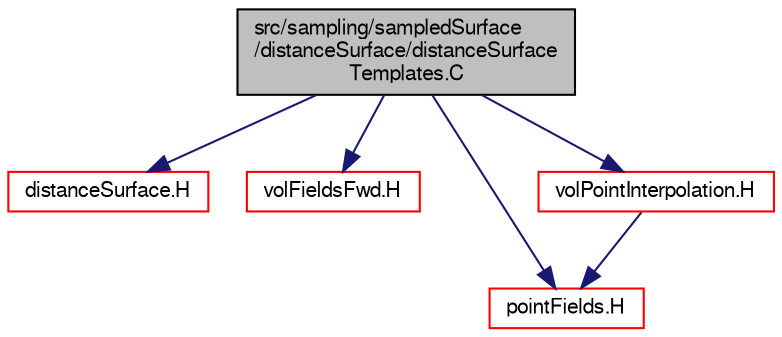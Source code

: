 digraph "src/sampling/sampledSurface/distanceSurface/distanceSurfaceTemplates.C"
{
  bgcolor="transparent";
  edge [fontname="FreeSans",fontsize="10",labelfontname="FreeSans",labelfontsize="10"];
  node [fontname="FreeSans",fontsize="10",shape=record];
  Node0 [label="src/sampling/sampledSurface\l/distanceSurface/distanceSurface\lTemplates.C",height=0.2,width=0.4,color="black", fillcolor="grey75", style="filled", fontcolor="black"];
  Node0 -> Node1 [color="midnightblue",fontsize="10",style="solid",fontname="FreeSans"];
  Node1 [label="distanceSurface.H",height=0.2,width=0.4,color="red",URL="$a14696.html"];
  Node0 -> Node147 [color="midnightblue",fontsize="10",style="solid",fontname="FreeSans"];
  Node147 [label="volFieldsFwd.H",height=0.2,width=0.4,color="red",URL="$a02753.html"];
  Node0 -> Node277 [color="midnightblue",fontsize="10",style="solid",fontname="FreeSans"];
  Node277 [label="pointFields.H",height=0.2,width=0.4,color="red",URL="$a09881.html"];
  Node0 -> Node352 [color="midnightblue",fontsize="10",style="solid",fontname="FreeSans"];
  Node352 [label="volPointInterpolation.H",height=0.2,width=0.4,color="red",URL="$a04340.html"];
  Node352 -> Node277 [color="midnightblue",fontsize="10",style="solid",fontname="FreeSans"];
}
